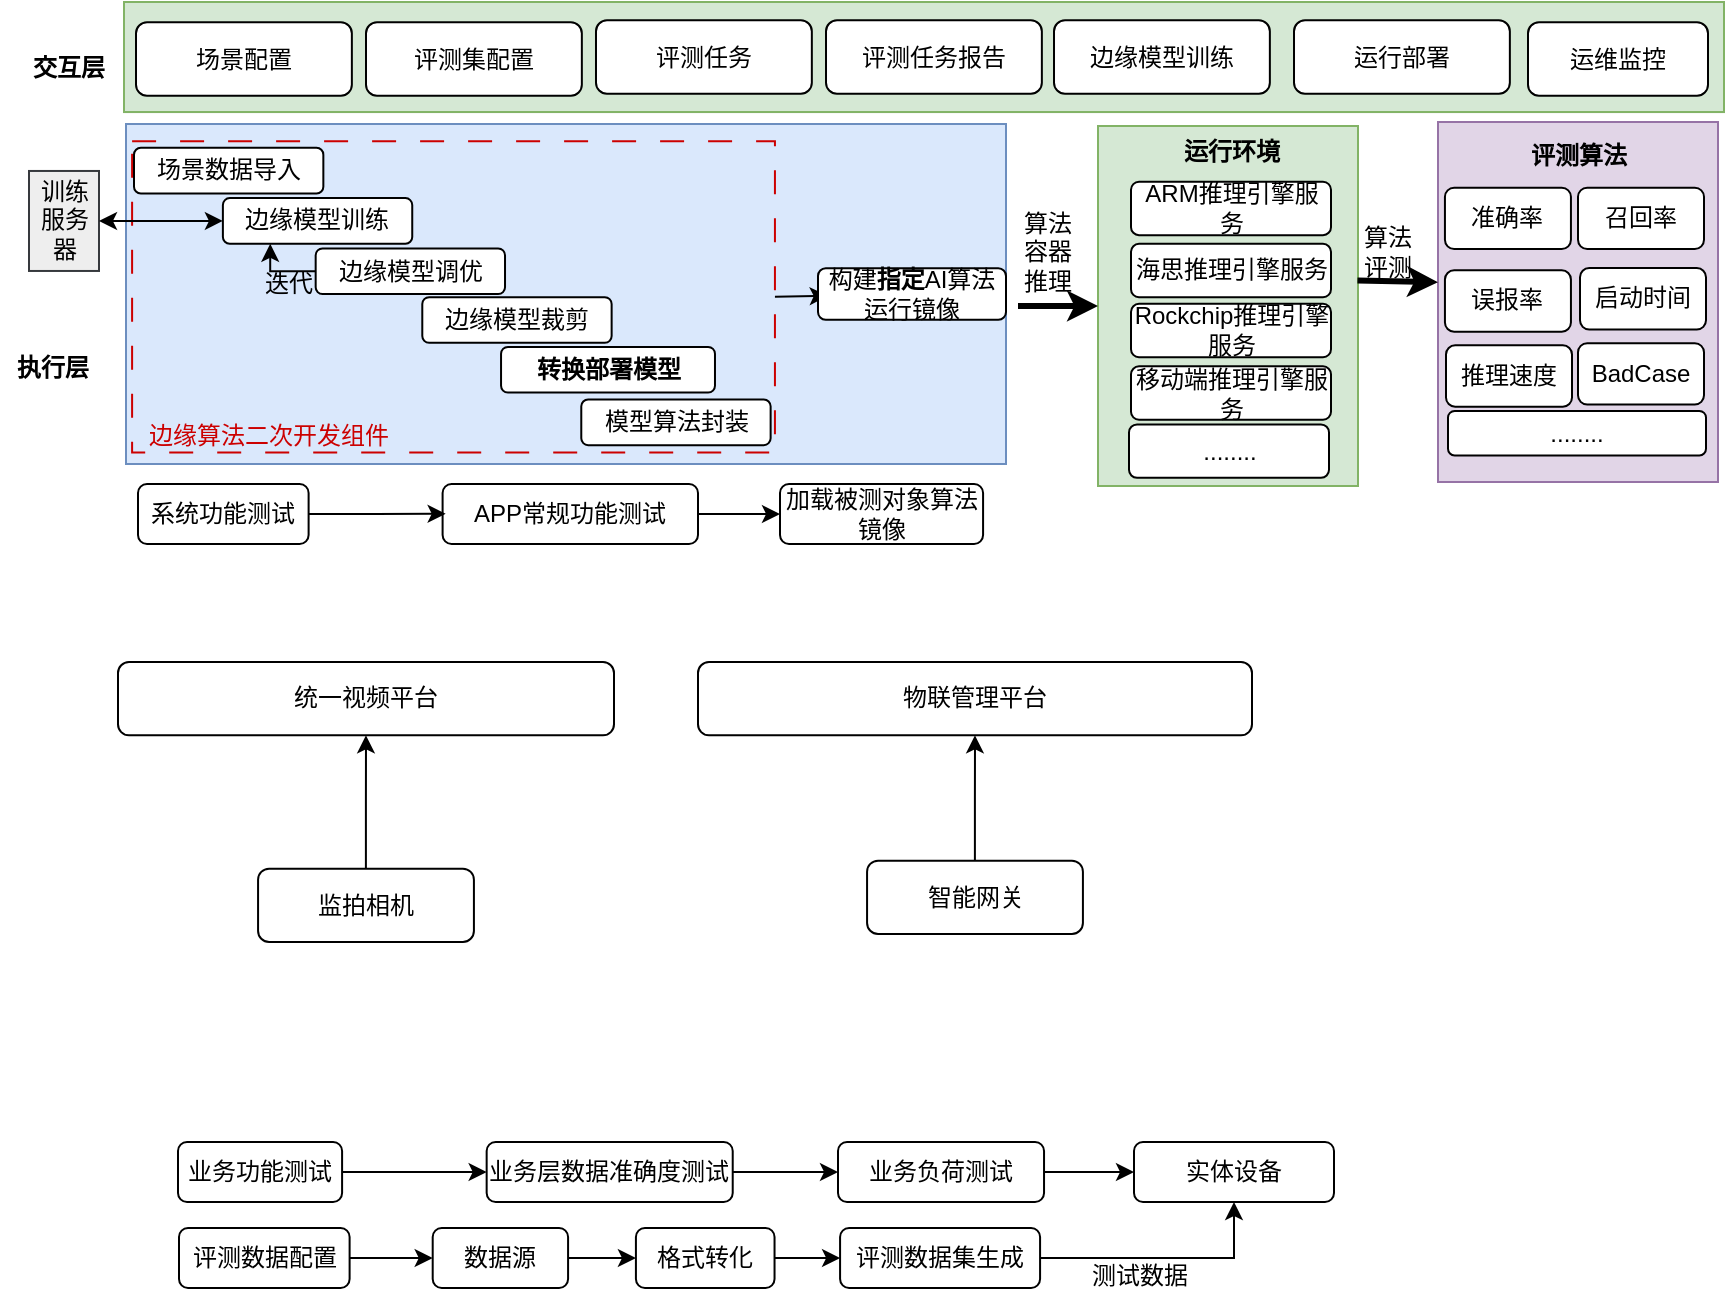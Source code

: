 <mxfile version="21.4.0" type="github">
  <diagram name="Page-1" id="wSQEXpgfuMb7fZrjmuHJ">
    <mxGraphModel dx="1049" dy="582" grid="1" gridSize="10" guides="1" tooltips="1" connect="1" arrows="1" fold="1" page="1" pageScale="1" pageWidth="827" pageHeight="1169" math="0" shadow="0">
      <root>
        <mxCell id="0" />
        <mxCell id="1" parent="0" />
        <mxCell id="B4WqmzTubQ9Mgs80x0da-154" value="" style="rounded=0;whiteSpace=wrap;html=1;fillColor=none;" vertex="1" parent="1">
          <mxGeometry x="183" y="70.01" width="800" height="55" as="geometry" />
        </mxCell>
        <mxCell id="B4WqmzTubQ9Mgs80x0da-155" value="&lt;b&gt;交互层&lt;/b&gt;" style="rounded=0;whiteSpace=wrap;html=1;strokeColor=none;" vertex="1" parent="1">
          <mxGeometry x="130" y="80.17" width="51" height="45" as="geometry" />
        </mxCell>
        <mxCell id="B4WqmzTubQ9Mgs80x0da-156" value="" style="group;fillColor=#d5e8d4;strokeColor=#82b366;container=0;" vertex="1" connectable="0" parent="1">
          <mxGeometry x="183" y="70" width="800" height="55.01" as="geometry" />
        </mxCell>
        <mxCell id="B4WqmzTubQ9Mgs80x0da-158" value="场景配置" style="rounded=1;whiteSpace=wrap;html=1;" vertex="1" parent="1">
          <mxGeometry x="189.004" y="80.167" width="107.925" height="36.667" as="geometry" />
        </mxCell>
        <mxCell id="B4WqmzTubQ9Mgs80x0da-159" value="评测集配置" style="rounded=1;whiteSpace=wrap;html=1;" vertex="1" parent="1">
          <mxGeometry x="304.0" y="80.167" width="107.925" height="36.667" as="geometry" />
        </mxCell>
        <mxCell id="B4WqmzTubQ9Mgs80x0da-160" value="评测任务" style="rounded=1;whiteSpace=wrap;html=1;" vertex="1" parent="1">
          <mxGeometry x="418.996" y="79.167" width="107.925" height="36.667" as="geometry" />
        </mxCell>
        <mxCell id="B4WqmzTubQ9Mgs80x0da-161" value="评测任务报告" style="rounded=1;whiteSpace=wrap;html=1;" vertex="1" parent="1">
          <mxGeometry x="534.003" y="79.167" width="107.925" height="36.667" as="geometry" />
        </mxCell>
        <mxCell id="B4WqmzTubQ9Mgs80x0da-162" value="运行部署" style="rounded=1;whiteSpace=wrap;html=1;" vertex="1" parent="1">
          <mxGeometry x="768.003" y="79.167" width="107.925" height="36.667" as="geometry" />
        </mxCell>
        <mxCell id="B4WqmzTubQ9Mgs80x0da-163" value="边缘模型训练" style="rounded=1;whiteSpace=wrap;html=1;" vertex="1" parent="1">
          <mxGeometry x="648.003" y="79.167" width="107.925" height="36.667" as="geometry" />
        </mxCell>
        <mxCell id="B4WqmzTubQ9Mgs80x0da-164" value="运维监控" style="rounded=1;whiteSpace=wrap;html=1;" vertex="1" parent="1">
          <mxGeometry x="885" y="80.17" width="90" height="36.67" as="geometry" />
        </mxCell>
        <mxCell id="B4WqmzTubQ9Mgs80x0da-185" value="测试数据" style="text;html=1;strokeColor=none;fillColor=none;align=center;verticalAlign=middle;whiteSpace=wrap;rounded=0;rotation=0;" vertex="1" parent="1">
          <mxGeometry x="665.5" y="697" width="50" height="20" as="geometry" />
        </mxCell>
        <mxCell id="B4WqmzTubQ9Mgs80x0da-195" value="" style="group" vertex="1" connectable="0" parent="1">
          <mxGeometry x="190" y="310" width="421.54" height="31" as="geometry" />
        </mxCell>
        <mxCell id="B4WqmzTubQ9Mgs80x0da-196" value="系统功能测试" style="rounded=1;whiteSpace=wrap;html=1;" vertex="1" parent="B4WqmzTubQ9Mgs80x0da-195">
          <mxGeometry y="1" width="85.307" height="30" as="geometry" />
        </mxCell>
        <mxCell id="B4WqmzTubQ9Mgs80x0da-197" style="edgeStyle=orthogonalEdgeStyle;rounded=0;orthogonalLoop=1;jettySize=auto;html=1;exitX=1;exitY=0.5;exitDx=0;exitDy=0;entryX=0;entryY=0.5;entryDx=0;entryDy=0;" edge="1" parent="B4WqmzTubQ9Mgs80x0da-195" source="B4WqmzTubQ9Mgs80x0da-198" target="B4WqmzTubQ9Mgs80x0da-200">
          <mxGeometry relative="1" as="geometry" />
        </mxCell>
        <mxCell id="B4WqmzTubQ9Mgs80x0da-198" value="APP常规功能测试" style="rounded=1;whiteSpace=wrap;html=1;" vertex="1" parent="B4WqmzTubQ9Mgs80x0da-195">
          <mxGeometry x="152.3" y="1" width="127.7" height="30" as="geometry" />
        </mxCell>
        <mxCell id="B4WqmzTubQ9Mgs80x0da-199" style="edgeStyle=orthogonalEdgeStyle;rounded=0;orthogonalLoop=1;jettySize=auto;html=1;exitX=1;exitY=0.5;exitDx=0;exitDy=0;entryX=0.012;entryY=0.496;entryDx=0;entryDy=0;entryPerimeter=0;" edge="1" parent="B4WqmzTubQ9Mgs80x0da-195" source="B4WqmzTubQ9Mgs80x0da-196" target="B4WqmzTubQ9Mgs80x0da-198">
          <mxGeometry relative="1" as="geometry" />
        </mxCell>
        <mxCell id="B4WqmzTubQ9Mgs80x0da-200" value="加载被测对象算法镜像" style="rounded=1;whiteSpace=wrap;html=1;" vertex="1" parent="B4WqmzTubQ9Mgs80x0da-195">
          <mxGeometry x="321" y="1" width="101.54" height="30" as="geometry" />
        </mxCell>
        <mxCell id="B4WqmzTubQ9Mgs80x0da-269" style="edgeStyle=orthogonalEdgeStyle;rounded=0;orthogonalLoop=1;jettySize=auto;html=1;entryX=0.5;entryY=1;entryDx=0;entryDy=0;" edge="1" parent="1" source="B4WqmzTubQ9Mgs80x0da-204" target="B4WqmzTubQ9Mgs80x0da-208">
          <mxGeometry relative="1" as="geometry" />
        </mxCell>
        <mxCell id="B4WqmzTubQ9Mgs80x0da-204" value="智能网关" style="rounded=1;whiteSpace=wrap;html=1;" vertex="1" parent="1">
          <mxGeometry x="554.533" y="499.327" width="107.925" height="36.667" as="geometry" />
        </mxCell>
        <mxCell id="B4WqmzTubQ9Mgs80x0da-208" value="物联管理平台" style="rounded=1;whiteSpace=wrap;html=1;" vertex="1" parent="1">
          <mxGeometry x="470" y="400.0" width="277" height="36.67" as="geometry" />
        </mxCell>
        <mxCell id="B4WqmzTubQ9Mgs80x0da-211" value="" style="group" vertex="1" connectable="0" parent="1">
          <mxGeometry x="210" y="643" width="420" height="30" as="geometry" />
        </mxCell>
        <mxCell id="B4WqmzTubQ9Mgs80x0da-212" value="业务功能测试" style="rounded=1;whiteSpace=wrap;html=1;" vertex="1" parent="B4WqmzTubQ9Mgs80x0da-211">
          <mxGeometry y="-3" width="82.047" height="30" as="geometry" />
        </mxCell>
        <mxCell id="B4WqmzTubQ9Mgs80x0da-213" style="edgeStyle=orthogonalEdgeStyle;rounded=0;orthogonalLoop=1;jettySize=auto;html=1;exitX=1;exitY=0.5;exitDx=0;exitDy=0;entryX=0;entryY=0.5;entryDx=0;entryDy=0;" edge="1" parent="B4WqmzTubQ9Mgs80x0da-211" source="B4WqmzTubQ9Mgs80x0da-214" target="B4WqmzTubQ9Mgs80x0da-216">
          <mxGeometry relative="1" as="geometry" />
        </mxCell>
        <mxCell id="B4WqmzTubQ9Mgs80x0da-214" value="业务层数据准确度测试" style="rounded=1;whiteSpace=wrap;html=1;" vertex="1" parent="B4WqmzTubQ9Mgs80x0da-211">
          <mxGeometry x="154.33" y="-3" width="123.028" height="30" as="geometry" />
        </mxCell>
        <mxCell id="B4WqmzTubQ9Mgs80x0da-215" style="edgeStyle=orthogonalEdgeStyle;rounded=0;orthogonalLoop=1;jettySize=auto;html=1;exitX=1;exitY=0.5;exitDx=0;exitDy=0;entryX=0;entryY=0.5;entryDx=0;entryDy=0;" edge="1" parent="B4WqmzTubQ9Mgs80x0da-211" source="B4WqmzTubQ9Mgs80x0da-212" target="B4WqmzTubQ9Mgs80x0da-214">
          <mxGeometry relative="1" as="geometry" />
        </mxCell>
        <mxCell id="B4WqmzTubQ9Mgs80x0da-216" value="业务负荷测试" style="rounded=1;whiteSpace=wrap;html=1;" vertex="1" parent="B4WqmzTubQ9Mgs80x0da-211">
          <mxGeometry x="330.001" y="-3" width="103.019" height="30" as="geometry" />
        </mxCell>
        <mxCell id="B4WqmzTubQ9Mgs80x0da-217" style="edgeStyle=orthogonalEdgeStyle;rounded=0;orthogonalLoop=1;jettySize=auto;html=1;exitX=1;exitY=0.5;exitDx=0;exitDy=0;entryX=0;entryY=0.5;entryDx=0;entryDy=0;" edge="1" parent="1" source="B4WqmzTubQ9Mgs80x0da-216" target="B4WqmzTubQ9Mgs80x0da-168">
          <mxGeometry relative="1" as="geometry" />
        </mxCell>
        <mxCell id="B4WqmzTubQ9Mgs80x0da-218" value="" style="group" vertex="1" connectable="0" parent="1">
          <mxGeometry x="210.5" y="683" width="421.54" height="30" as="geometry" />
        </mxCell>
        <mxCell id="B4WqmzTubQ9Mgs80x0da-219" value="评测数据配置" style="rounded=1;whiteSpace=wrap;html=1;" vertex="1" parent="B4WqmzTubQ9Mgs80x0da-218">
          <mxGeometry width="85.307" height="30" as="geometry" />
        </mxCell>
        <mxCell id="B4WqmzTubQ9Mgs80x0da-220" value="数据源" style="rounded=1;whiteSpace=wrap;html=1;" vertex="1" parent="B4WqmzTubQ9Mgs80x0da-218">
          <mxGeometry x="126.85" width="67.69" height="30" as="geometry" />
        </mxCell>
        <mxCell id="B4WqmzTubQ9Mgs80x0da-221" style="edgeStyle=orthogonalEdgeStyle;rounded=0;orthogonalLoop=1;jettySize=auto;html=1;exitX=1;exitY=0.5;exitDx=0;exitDy=0;entryX=0;entryY=0.5;entryDx=0;entryDy=0;" edge="1" parent="B4WqmzTubQ9Mgs80x0da-218" source="B4WqmzTubQ9Mgs80x0da-219" target="B4WqmzTubQ9Mgs80x0da-220">
          <mxGeometry relative="1" as="geometry" />
        </mxCell>
        <mxCell id="B4WqmzTubQ9Mgs80x0da-222" value="格式转化" style="rounded=1;whiteSpace=wrap;html=1;" vertex="1" parent="B4WqmzTubQ9Mgs80x0da-218">
          <mxGeometry x="228.46" width="69.31" height="30" as="geometry" />
        </mxCell>
        <mxCell id="B4WqmzTubQ9Mgs80x0da-223" style="edgeStyle=orthogonalEdgeStyle;rounded=0;orthogonalLoop=1;jettySize=auto;html=1;exitX=1;exitY=0.5;exitDx=0;exitDy=0;entryX=0;entryY=0.5;entryDx=0;entryDy=0;" edge="1" parent="B4WqmzTubQ9Mgs80x0da-218" source="B4WqmzTubQ9Mgs80x0da-220" target="B4WqmzTubQ9Mgs80x0da-222">
          <mxGeometry relative="1" as="geometry" />
        </mxCell>
        <mxCell id="B4WqmzTubQ9Mgs80x0da-224" value="评测数据集生成" style="rounded=1;whiteSpace=wrap;html=1;" vertex="1" parent="B4WqmzTubQ9Mgs80x0da-218">
          <mxGeometry x="330.54" width="100" height="30" as="geometry" />
        </mxCell>
        <mxCell id="B4WqmzTubQ9Mgs80x0da-225" style="edgeStyle=orthogonalEdgeStyle;rounded=0;orthogonalLoop=1;jettySize=auto;html=1;exitX=1;exitY=0.5;exitDx=0;exitDy=0;" edge="1" parent="B4WqmzTubQ9Mgs80x0da-218" source="B4WqmzTubQ9Mgs80x0da-222" target="B4WqmzTubQ9Mgs80x0da-224">
          <mxGeometry relative="1" as="geometry" />
        </mxCell>
        <mxCell id="B4WqmzTubQ9Mgs80x0da-226" style="edgeStyle=orthogonalEdgeStyle;rounded=0;orthogonalLoop=1;jettySize=auto;html=1;exitX=1;exitY=0.5;exitDx=0;exitDy=0;entryX=0.5;entryY=1;entryDx=0;entryDy=0;" edge="1" parent="1" source="B4WqmzTubQ9Mgs80x0da-224" target="B4WqmzTubQ9Mgs80x0da-168">
          <mxGeometry relative="1" as="geometry" />
        </mxCell>
        <mxCell id="B4WqmzTubQ9Mgs80x0da-168" value="实体设备" style="rounded=1;whiteSpace=wrap;html=1;" vertex="1" parent="1">
          <mxGeometry x="688" y="640" width="100" height="30" as="geometry" />
        </mxCell>
        <mxCell id="B4WqmzTubQ9Mgs80x0da-237" value="" style="group" vertex="1" connectable="0" parent="1">
          <mxGeometry x="670" y="132" width="130" height="180" as="geometry" />
        </mxCell>
        <mxCell id="B4WqmzTubQ9Mgs80x0da-166" value="" style="rounded=0;whiteSpace=wrap;html=1;fillColor=#d5e8d4;strokeColor=#82b366;" vertex="1" parent="B4WqmzTubQ9Mgs80x0da-237">
          <mxGeometry width="130" height="180" as="geometry" />
        </mxCell>
        <mxCell id="B4WqmzTubQ9Mgs80x0da-169" value="海思推理引擎服务" style="rounded=1;whiteSpace=wrap;html=1;" vertex="1" parent="B4WqmzTubQ9Mgs80x0da-237">
          <mxGeometry x="16.5" y="58.916" width="100.0" height="26.684" as="geometry" />
        </mxCell>
        <mxCell id="B4WqmzTubQ9Mgs80x0da-170" value="ARM推理引擎服务" style="rounded=1;whiteSpace=wrap;html=1;" vertex="1" parent="B4WqmzTubQ9Mgs80x0da-237">
          <mxGeometry x="16.5" y="27.895" width="100.0" height="26.684" as="geometry" />
        </mxCell>
        <mxCell id="B4WqmzTubQ9Mgs80x0da-171" value="Rockchip推理引擎服务" style="rounded=1;whiteSpace=wrap;html=1;" vertex="1" parent="B4WqmzTubQ9Mgs80x0da-237">
          <mxGeometry x="16.5" y="88.937" width="100.0" height="26.684" as="geometry" />
        </mxCell>
        <mxCell id="B4WqmzTubQ9Mgs80x0da-172" value="移动端推理引擎服务" style="rounded=1;whiteSpace=wrap;html=1;" vertex="1" parent="B4WqmzTubQ9Mgs80x0da-237">
          <mxGeometry x="16.5" y="120.179" width="100.0" height="26.684" as="geometry" />
        </mxCell>
        <mxCell id="B4WqmzTubQ9Mgs80x0da-173" value="........" style="rounded=1;whiteSpace=wrap;html=1;" vertex="1" parent="B4WqmzTubQ9Mgs80x0da-237">
          <mxGeometry x="15.5" y="149.2" width="100.0" height="26.684" as="geometry" />
        </mxCell>
        <mxCell id="B4WqmzTubQ9Mgs80x0da-277" value="&lt;b&gt;运行环境&lt;/b&gt;" style="text;html=1;strokeColor=none;fillColor=none;align=center;verticalAlign=middle;whiteSpace=wrap;rounded=0;container=0;movable=1;resizable=1;rotatable=1;deletable=1;editable=1;locked=0;connectable=1;" vertex="1" parent="B4WqmzTubQ9Mgs80x0da-237">
          <mxGeometry x="30.62" y="-2.11" width="71.75" height="30" as="geometry" />
        </mxCell>
        <mxCell id="B4WqmzTubQ9Mgs80x0da-248" value="" style="group;fillColor=#d5e8d4;strokeColor=#82b366;fillStyle=auto;movable=1;resizable=1;rotatable=1;deletable=1;editable=1;locked=0;connectable=1;" vertex="1" connectable="0" parent="1">
          <mxGeometry x="840" y="130" width="140" height="180" as="geometry" />
        </mxCell>
        <mxCell id="B4WqmzTubQ9Mgs80x0da-247" value="" style="group;fillColor=#e1d5e7;strokeColor=#9673a6;container=0;movable=1;resizable=1;rotatable=1;deletable=1;editable=1;locked=0;connectable=1;" vertex="1" connectable="0" parent="B4WqmzTubQ9Mgs80x0da-248">
          <mxGeometry width="140" height="180" as="geometry" />
        </mxCell>
        <mxCell id="B4WqmzTubQ9Mgs80x0da-177" value="&lt;b&gt;评测算法&lt;/b&gt;" style="text;html=1;strokeColor=none;fillColor=none;align=center;verticalAlign=middle;whiteSpace=wrap;rounded=0;container=0;movable=1;resizable=1;rotatable=1;deletable=1;editable=1;locked=0;connectable=1;" vertex="1" parent="B4WqmzTubQ9Mgs80x0da-248">
          <mxGeometry x="31.75" y="1.059" width="76.5" height="31.765" as="geometry" />
        </mxCell>
        <mxCell id="B4WqmzTubQ9Mgs80x0da-178" value="准确率" style="rounded=1;whiteSpace=wrap;html=1;container=0;movable=1;resizable=1;rotatable=1;deletable=1;editable=1;locked=0;connectable=1;" vertex="1" parent="B4WqmzTubQ9Mgs80x0da-248">
          <mxGeometry x="3.47" y="32.824" width="63" height="30.706" as="geometry" />
        </mxCell>
        <mxCell id="B4WqmzTubQ9Mgs80x0da-181" value="........" style="rounded=1;whiteSpace=wrap;html=1;container=0;movable=1;resizable=1;rotatable=1;deletable=1;editable=1;locked=0;connectable=1;" vertex="1" parent="B4WqmzTubQ9Mgs80x0da-248">
          <mxGeometry x="5" y="144.455" width="129" height="22.235" as="geometry" />
        </mxCell>
        <mxCell id="B4WqmzTubQ9Mgs80x0da-240" value="召回率" style="rounded=1;whiteSpace=wrap;html=1;container=0;movable=1;resizable=1;rotatable=1;deletable=1;editable=1;locked=0;connectable=1;" vertex="1" parent="B4WqmzTubQ9Mgs80x0da-248">
          <mxGeometry x="70" y="32.824" width="63" height="30.706" as="geometry" />
        </mxCell>
        <mxCell id="B4WqmzTubQ9Mgs80x0da-241" value="误报率" style="rounded=1;whiteSpace=wrap;html=1;container=0;movable=1;resizable=1;rotatable=1;deletable=1;editable=1;locked=0;connectable=1;" vertex="1" parent="B4WqmzTubQ9Mgs80x0da-248">
          <mxGeometry x="3.47" y="74.118" width="63" height="30.706" as="geometry" />
        </mxCell>
        <mxCell id="B4WqmzTubQ9Mgs80x0da-242" value="启动时间" style="rounded=1;whiteSpace=wrap;html=1;container=0;movable=1;resizable=1;rotatable=1;deletable=1;editable=1;locked=0;connectable=1;" vertex="1" parent="B4WqmzTubQ9Mgs80x0da-248">
          <mxGeometry x="71" y="73.059" width="63" height="30.706" as="geometry" />
        </mxCell>
        <mxCell id="B4WqmzTubQ9Mgs80x0da-243" value="推理速度" style="rounded=1;whiteSpace=wrap;html=1;container=0;movable=1;resizable=1;rotatable=1;deletable=1;editable=1;locked=0;connectable=1;" vertex="1" parent="B4WqmzTubQ9Mgs80x0da-248">
          <mxGeometry x="4" y="111.632" width="63" height="30.706" as="geometry" />
        </mxCell>
        <mxCell id="B4WqmzTubQ9Mgs80x0da-244" value="BadCase" style="rounded=1;whiteSpace=wrap;html=1;container=0;movable=1;resizable=1;rotatable=1;deletable=1;editable=1;locked=0;connectable=1;" vertex="1" parent="B4WqmzTubQ9Mgs80x0da-248">
          <mxGeometry x="70" y="110.573" width="63" height="30.706" as="geometry" />
        </mxCell>
        <mxCell id="B4WqmzTubQ9Mgs80x0da-262" value="" style="endArrow=classic;html=1;rounded=0;entryX=0;entryY=0.445;entryDx=0;entryDy=0;strokeWidth=3;entryPerimeter=0;exitX=0.998;exitY=0.429;exitDx=0;exitDy=0;exitPerimeter=0;" edge="1" parent="1" source="B4WqmzTubQ9Mgs80x0da-166" target="B4WqmzTubQ9Mgs80x0da-247">
          <mxGeometry width="50" height="50" relative="1" as="geometry">
            <mxPoint x="794" y="215.36" as="sourcePoint" />
            <mxPoint x="827" y="215.65" as="targetPoint" />
          </mxGeometry>
        </mxCell>
        <mxCell id="B4WqmzTubQ9Mgs80x0da-261" value="" style="endArrow=classic;html=1;rounded=0;entryX=0;entryY=0.5;entryDx=0;entryDy=0;strokeWidth=3;" edge="1" parent="1" target="B4WqmzTubQ9Mgs80x0da-166">
          <mxGeometry width="50" height="50" relative="1" as="geometry">
            <mxPoint x="630" y="222" as="sourcePoint" />
            <mxPoint x="670" y="215.71" as="targetPoint" />
          </mxGeometry>
        </mxCell>
        <mxCell id="B4WqmzTubQ9Mgs80x0da-263" value="" style="group" vertex="1" connectable="0" parent="1">
          <mxGeometry x="184" y="131" width="440" height="170" as="geometry" />
        </mxCell>
        <mxCell id="B4WqmzTubQ9Mgs80x0da-152" value="" style="rounded=0;whiteSpace=wrap;html=1;fillColor=#dae8fc;strokeColor=#6c8ebf;" vertex="1" parent="B4WqmzTubQ9Mgs80x0da-263">
          <mxGeometry width="440" height="170" as="geometry" />
        </mxCell>
        <mxCell id="B4WqmzTubQ9Mgs80x0da-186" value="" style="group;fillColor=none;strokeColor=none;" vertex="1" connectable="0" parent="B4WqmzTubQ9Mgs80x0da-263">
          <mxGeometry x="4" y="4.29" width="320.47" height="160" as="geometry" />
        </mxCell>
        <mxCell id="B4WqmzTubQ9Mgs80x0da-187" value="" style="rounded=0;whiteSpace=wrap;html=1;dashed=1;dashPattern=12 12;fillColor=none;fillStyle=auto;strokeColor=#CC0000;gradientColor=#97d077;" vertex="1" parent="B4WqmzTubQ9Mgs80x0da-186">
          <mxGeometry x="-0.951" y="4.29" width="321.421" height="155.71" as="geometry" />
        </mxCell>
        <mxCell id="B4WqmzTubQ9Mgs80x0da-188" value="场景数据导入" style="rounded=1;whiteSpace=wrap;html=1;" vertex="1" parent="B4WqmzTubQ9Mgs80x0da-186">
          <mxGeometry y="7.619" width="94.675" height="22.857" as="geometry" />
        </mxCell>
        <mxCell id="B4WqmzTubQ9Mgs80x0da-189" value="边缘模型训练" style="rounded=1;whiteSpace=wrap;html=1;" vertex="1" parent="B4WqmzTubQ9Mgs80x0da-186">
          <mxGeometry x="44.444" y="32.762" width="94.675" height="22.857" as="geometry" />
        </mxCell>
        <mxCell id="B4WqmzTubQ9Mgs80x0da-272" style="edgeStyle=orthogonalEdgeStyle;rounded=0;orthogonalLoop=1;jettySize=auto;html=1;exitX=0;exitY=0.5;exitDx=0;exitDy=0;entryX=0.25;entryY=1;entryDx=0;entryDy=0;" edge="1" parent="B4WqmzTubQ9Mgs80x0da-186" source="B4WqmzTubQ9Mgs80x0da-190" target="B4WqmzTubQ9Mgs80x0da-189">
          <mxGeometry relative="1" as="geometry" />
        </mxCell>
        <mxCell id="B4WqmzTubQ9Mgs80x0da-190" value="边缘模型调优" style="rounded=1;whiteSpace=wrap;html=1;" vertex="1" parent="B4WqmzTubQ9Mgs80x0da-186">
          <mxGeometry x="90.835" y="57.905" width="94.675" height="22.857" as="geometry" />
        </mxCell>
        <mxCell id="B4WqmzTubQ9Mgs80x0da-191" value="边缘模型裁剪" style="rounded=1;whiteSpace=wrap;html=1;" vertex="1" parent="B4WqmzTubQ9Mgs80x0da-186">
          <mxGeometry x="144.147" y="82.286" width="94.675" height="22.857" as="geometry" />
        </mxCell>
        <mxCell id="B4WqmzTubQ9Mgs80x0da-192" value="模型算法封装" style="rounded=1;whiteSpace=wrap;html=1;" vertex="1" parent="B4WqmzTubQ9Mgs80x0da-186">
          <mxGeometry x="223.638" y="133.429" width="94.675" height="22.857" as="geometry" />
        </mxCell>
        <mxCell id="B4WqmzTubQ9Mgs80x0da-193" value="&lt;font color=&quot;#cc0000&quot;&gt;边缘算法二次开发组件&lt;/font&gt;" style="text;html=1;strokeColor=none;fillColor=none;align=center;verticalAlign=middle;whiteSpace=wrap;rounded=0;" vertex="1" parent="B4WqmzTubQ9Mgs80x0da-186">
          <mxGeometry y="143.61" width="135.342" height="16.39" as="geometry" />
        </mxCell>
        <mxCell id="B4WqmzTubQ9Mgs80x0da-245" value="&lt;b&gt;转换部署模型&lt;/b&gt;" style="rounded=1;whiteSpace=wrap;html=1;" vertex="1" parent="B4WqmzTubQ9Mgs80x0da-186">
          <mxGeometry x="183.526" y="107.15" width="106.965" height="22.86" as="geometry" />
        </mxCell>
        <mxCell id="B4WqmzTubQ9Mgs80x0da-246" value="" style="endArrow=classic;html=1;rounded=0;exitX=1;exitY=0.5;exitDx=0;exitDy=0;" edge="1" parent="B4WqmzTubQ9Mgs80x0da-186" source="B4WqmzTubQ9Mgs80x0da-187">
          <mxGeometry width="50" height="50" relative="1" as="geometry">
            <mxPoint x="274.5" y="81.594" as="sourcePoint" />
            <mxPoint x="346.864" y="81.594" as="targetPoint" />
          </mxGeometry>
        </mxCell>
        <mxCell id="B4WqmzTubQ9Mgs80x0da-273" value="迭代" style="text;html=1;strokeColor=none;fillColor=none;align=center;verticalAlign=middle;whiteSpace=wrap;rounded=0;" vertex="1" parent="B4WqmzTubQ9Mgs80x0da-186">
          <mxGeometry x="59.67" y="68.58" width="35" height="13.71" as="geometry" />
        </mxCell>
        <mxCell id="B4WqmzTubQ9Mgs80x0da-194" value="构建&lt;b&gt;指定&lt;/b&gt;AI算法运行镜像" style="rounded=1;whiteSpace=wrap;html=1;" vertex="1" parent="B4WqmzTubQ9Mgs80x0da-263">
          <mxGeometry x="346" y="72.14" width="94" height="25.71" as="geometry" />
        </mxCell>
        <mxCell id="B4WqmzTubQ9Mgs80x0da-266" value="算法评测" style="text;html=1;strokeColor=none;fillColor=none;align=center;verticalAlign=middle;whiteSpace=wrap;rounded=0;" vertex="1" parent="1">
          <mxGeometry x="800" y="180" width="30" height="29" as="geometry" />
        </mxCell>
        <mxCell id="B4WqmzTubQ9Mgs80x0da-267" value="算法容器推理" style="text;html=1;strokeColor=none;fillColor=none;align=center;verticalAlign=middle;whiteSpace=wrap;rounded=0;" vertex="1" parent="1">
          <mxGeometry x="630" y="180" width="30" height="29" as="geometry" />
        </mxCell>
        <mxCell id="B4WqmzTubQ9Mgs80x0da-270" value="&lt;b&gt;执行层&lt;/b&gt;" style="rounded=0;whiteSpace=wrap;html=1;strokeColor=none;" vertex="1" parent="1">
          <mxGeometry x="121" y="230" width="53" height="45" as="geometry" />
        </mxCell>
        <mxCell id="B4WqmzTubQ9Mgs80x0da-275" value="训练服务器" style="rounded=0;whiteSpace=wrap;html=1;fillColor=#eeeeee;strokeColor=#36393d;" vertex="1" parent="1">
          <mxGeometry x="135.5" y="154.48" width="35" height="50" as="geometry" />
        </mxCell>
        <mxCell id="B4WqmzTubQ9Mgs80x0da-276" style="edgeStyle=orthogonalEdgeStyle;rounded=0;orthogonalLoop=1;jettySize=auto;html=1;exitX=0;exitY=0.5;exitDx=0;exitDy=0;startArrow=classic;startFill=1;" edge="1" parent="1" source="B4WqmzTubQ9Mgs80x0da-189" target="B4WqmzTubQ9Mgs80x0da-275">
          <mxGeometry relative="1" as="geometry" />
        </mxCell>
        <mxCell id="B4WqmzTubQ9Mgs80x0da-278" value="" style="group" vertex="1" connectable="0" parent="1">
          <mxGeometry x="180" y="400" width="248" height="139.993" as="geometry" />
        </mxCell>
        <mxCell id="B4WqmzTubQ9Mgs80x0da-205" value="监拍相机" style="rounded=1;whiteSpace=wrap;html=1;" vertex="1" parent="B4WqmzTubQ9Mgs80x0da-278">
          <mxGeometry x="70.033" y="103.327" width="107.925" height="36.667" as="geometry" />
        </mxCell>
        <mxCell id="B4WqmzTubQ9Mgs80x0da-209" value="统一视频平台" style="rounded=1;whiteSpace=wrap;html=1;" vertex="1" parent="B4WqmzTubQ9Mgs80x0da-278">
          <mxGeometry width="248" height="36.67" as="geometry" />
        </mxCell>
        <mxCell id="B4WqmzTubQ9Mgs80x0da-268" style="edgeStyle=orthogonalEdgeStyle;rounded=0;orthogonalLoop=1;jettySize=auto;html=1;entryX=0.5;entryY=1;entryDx=0;entryDy=0;" edge="1" parent="B4WqmzTubQ9Mgs80x0da-278" source="B4WqmzTubQ9Mgs80x0da-205" target="B4WqmzTubQ9Mgs80x0da-209">
          <mxGeometry relative="1" as="geometry" />
        </mxCell>
      </root>
    </mxGraphModel>
  </diagram>
</mxfile>
